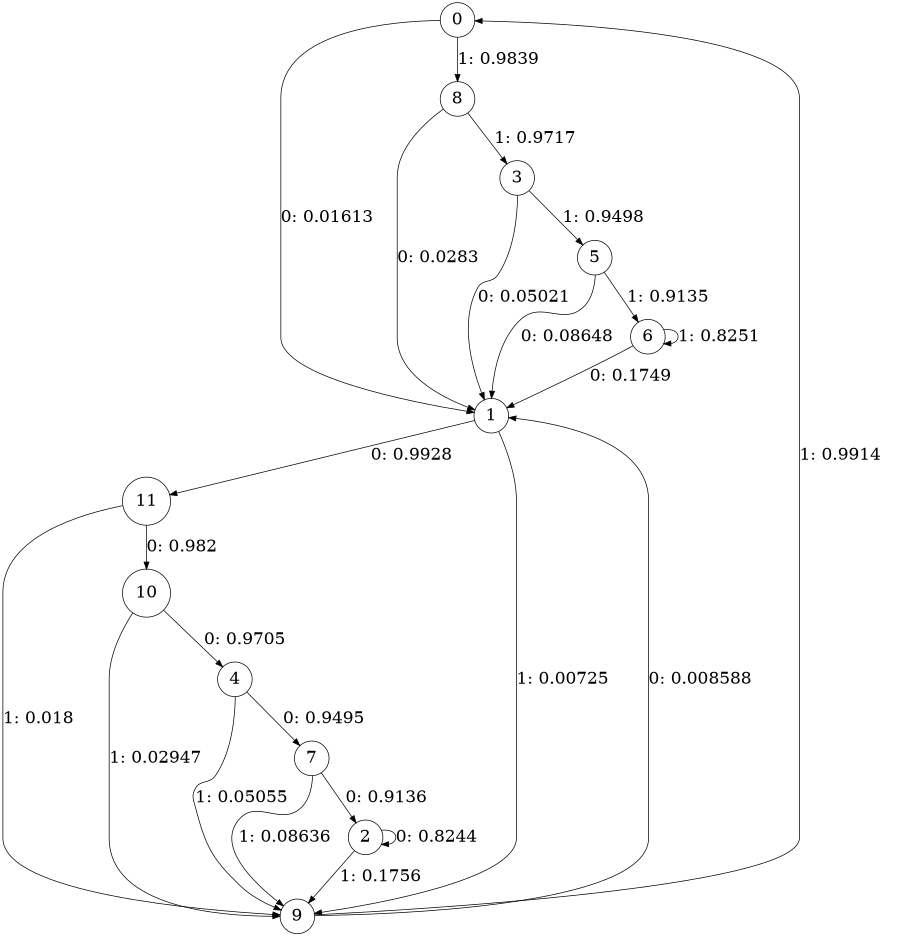 digraph "ch3_random_source_L6" {
size = "6,8.5";
ratio = "fill";
node [shape = circle];
node [fontsize = 24];
edge [fontsize = 24];
0 -> 1 [label = "0: 0.01613  "];
0 -> 8 [label = "1: 0.9839   "];
1 -> 11 [label = "0: 0.9928   "];
1 -> 9 [label = "1: 0.00725  "];
2 -> 2 [label = "0: 0.8244   "];
2 -> 9 [label = "1: 0.1756   "];
3 -> 1 [label = "0: 0.05021  "];
3 -> 5 [label = "1: 0.9498   "];
4 -> 7 [label = "0: 0.9495   "];
4 -> 9 [label = "1: 0.05055  "];
5 -> 1 [label = "0: 0.08648  "];
5 -> 6 [label = "1: 0.9135   "];
6 -> 1 [label = "0: 0.1749   "];
6 -> 6 [label = "1: 0.8251   "];
7 -> 2 [label = "0: 0.9136   "];
7 -> 9 [label = "1: 0.08636  "];
8 -> 1 [label = "0: 0.0283   "];
8 -> 3 [label = "1: 0.9717   "];
9 -> 1 [label = "0: 0.008588  "];
9 -> 0 [label = "1: 0.9914   "];
10 -> 4 [label = "0: 0.9705   "];
10 -> 9 [label = "1: 0.02947  "];
11 -> 10 [label = "0: 0.982    "];
11 -> 9 [label = "1: 0.018    "];
}